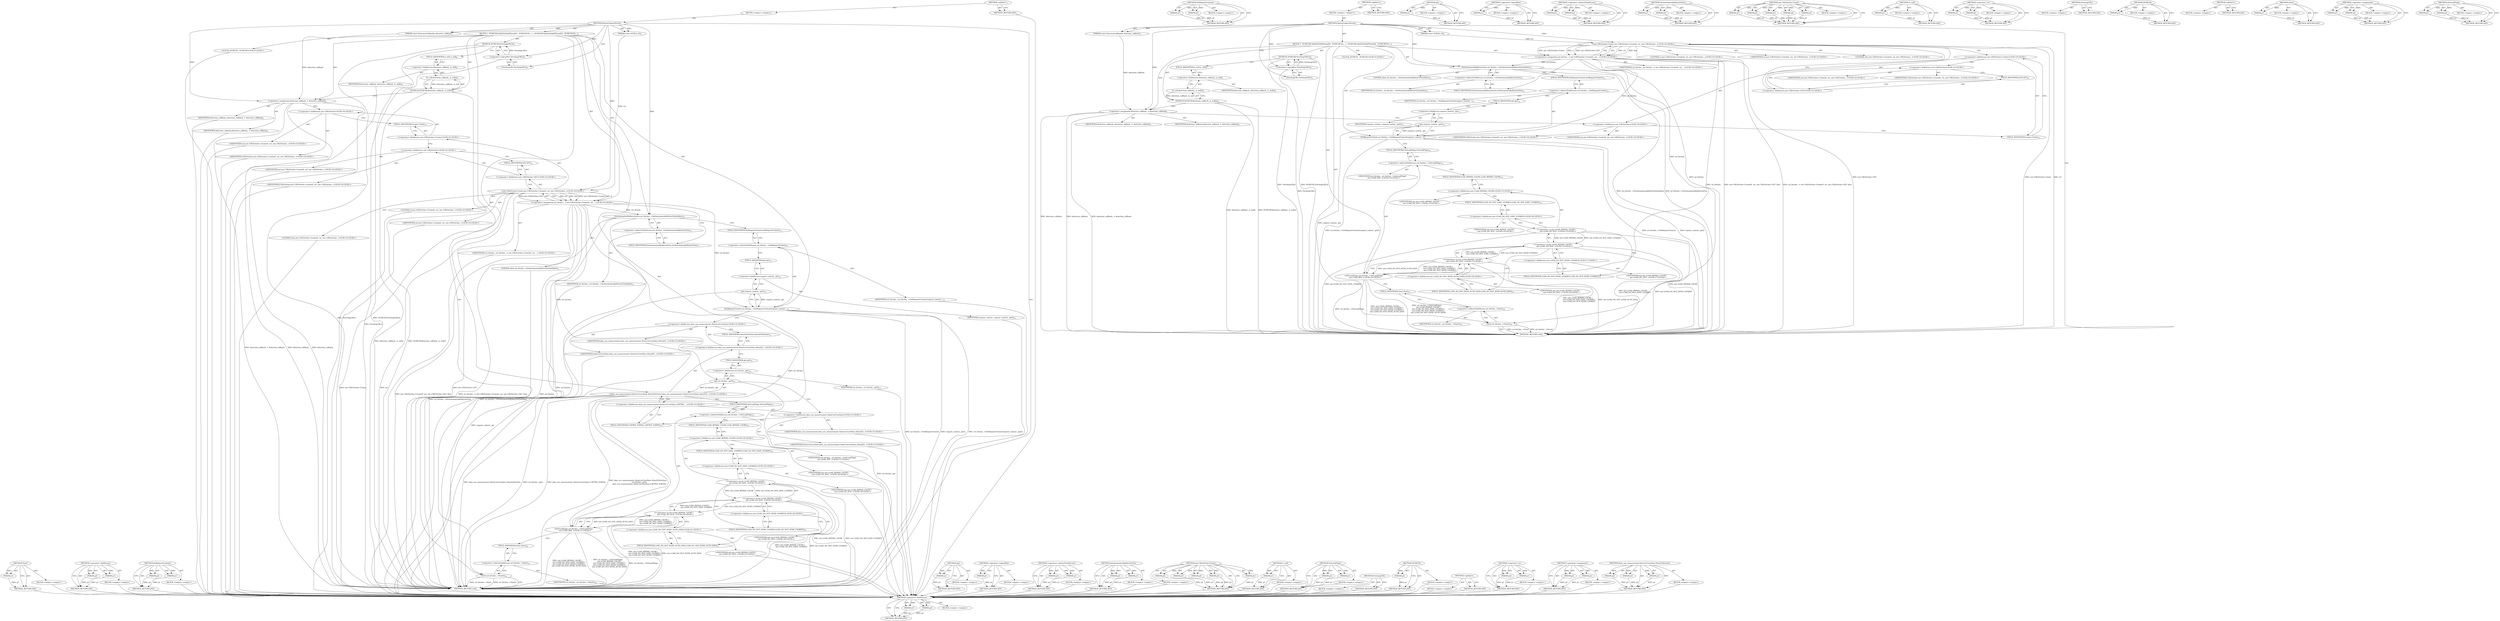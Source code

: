 digraph "data_use_measurement.DataUseUserData.AttachToFetcher" {
vulnerable_120 [label=<(METHOD,&lt;operator&gt;.fieldAccess)>];
vulnerable_121 [label=<(PARAM,p1)>];
vulnerable_122 [label=<(PARAM,p2)>];
vulnerable_123 [label=<(BLOCK,&lt;empty&gt;,&lt;empty&gt;)>];
vulnerable_124 [label=<(METHOD_RETURN,ANY)>];
vulnerable_148 [label=<(METHOD,SetRequestContext)>];
vulnerable_149 [label=<(PARAM,p1)>];
vulnerable_150 [label=<(PARAM,p2)>];
vulnerable_151 [label=<(BLOCK,&lt;empty&gt;,&lt;empty&gt;)>];
vulnerable_152 [label=<(METHOD_RETURN,ANY)>];
vulnerable_6 [label=<(METHOD,&lt;global&gt;)<SUB>1</SUB>>];
vulnerable_7 [label=<(BLOCK,&lt;empty&gt;,&lt;empty&gt;)<SUB>1</SUB>>];
vulnerable_8 [label=<(METHOD,DetectCaptivePortal)<SUB>1</SUB>>];
vulnerable_9 [label=<(PARAM,const GURL&amp; url)<SUB>2</SUB>>];
vulnerable_10 [label=<(PARAM,const DetectionCallback&amp; detection_callback)<SUB>3</SUB>>];
vulnerable_11 [label=<(BLOCK,{
  DCHECK(CalledOnValidThread());
  DCHECK(!Fe...,{
  DCHECK(CalledOnValidThread());
  DCHECK(!Fe...)<SUB>3</SUB>>];
vulnerable_12 [label="<(LOCAL,DCHECK : DCHECK)<SUB>4</SUB>>"];
vulnerable_13 [label=<(DCHECK,DCHECK(!FetchingURL()))<SUB>5</SUB>>];
vulnerable_14 [label=<(&lt;operator&gt;.logicalNot,!FetchingURL())<SUB>5</SUB>>];
vulnerable_15 [label=<(FetchingURL,FetchingURL())<SUB>5</SUB>>];
vulnerable_16 [label=<(DCHECK,DCHECK(detection_callback_.is_null()))<SUB>6</SUB>>];
vulnerable_17 [label=<(is_null,detection_callback_.is_null())<SUB>6</SUB>>];
vulnerable_18 [label=<(&lt;operator&gt;.fieldAccess,detection_callback_.is_null)<SUB>6</SUB>>];
vulnerable_19 [label=<(IDENTIFIER,detection_callback_,detection_callback_.is_null())<SUB>6</SUB>>];
vulnerable_20 [label=<(FIELD_IDENTIFIER,is_null,is_null)<SUB>6</SUB>>];
vulnerable_21 [label=<(&lt;operator&gt;.assignment,detection_callback_ = detection_callback)<SUB>8</SUB>>];
vulnerable_22 [label=<(IDENTIFIER,detection_callback_,detection_callback_ = detection_callback)<SUB>8</SUB>>];
vulnerable_23 [label=<(IDENTIFIER,detection_callback,detection_callback_ = detection_callback)<SUB>8</SUB>>];
vulnerable_24 [label="<(&lt;operator&gt;.assignment,url_fetcher_ = net::URLFetcher::Create(0, url, ...)<SUB>10</SUB>>"];
vulnerable_25 [label="<(IDENTIFIER,url_fetcher_,url_fetcher_ = net::URLFetcher::Create(0, url, ...)<SUB>10</SUB>>"];
vulnerable_26 [label="<(net.URLFetcher.Create,net::URLFetcher::Create(0, url, net::URLFetcher...)<SUB>10</SUB>>"];
vulnerable_27 [label="<(&lt;operator&gt;.fieldAccess,net::URLFetcher::Create)<SUB>10</SUB>>"];
vulnerable_28 [label="<(&lt;operator&gt;.fieldAccess,net::URLFetcher)<SUB>10</SUB>>"];
vulnerable_29 [label="<(IDENTIFIER,net,net::URLFetcher::Create(0, url, net::URLFetcher...)<SUB>10</SUB>>"];
vulnerable_30 [label="<(IDENTIFIER,URLFetcher,net::URLFetcher::Create(0, url, net::URLFetcher...)<SUB>10</SUB>>"];
vulnerable_31 [label=<(FIELD_IDENTIFIER,Create,Create)<SUB>10</SUB>>];
vulnerable_32 [label="<(LITERAL,0,net::URLFetcher::Create(0, url, net::URLFetcher...)<SUB>10</SUB>>"];
vulnerable_33 [label="<(IDENTIFIER,url,net::URLFetcher::Create(0, url, net::URLFetcher...)<SUB>10</SUB>>"];
vulnerable_34 [label="<(&lt;operator&gt;.fieldAccess,net::URLFetcher::GET)<SUB>10</SUB>>"];
vulnerable_35 [label="<(&lt;operator&gt;.fieldAccess,net::URLFetcher)<SUB>10</SUB>>"];
vulnerable_36 [label="<(IDENTIFIER,net,net::URLFetcher::Create(0, url, net::URLFetcher...)<SUB>10</SUB>>"];
vulnerable_37 [label="<(IDENTIFIER,URLFetcher,net::URLFetcher::Create(0, url, net::URLFetcher...)<SUB>10</SUB>>"];
vulnerable_38 [label=<(FIELD_IDENTIFIER,GET,GET)<SUB>10</SUB>>];
vulnerable_39 [label="<(LITERAL,this,net::URLFetcher::Create(0, url, net::URLFetcher...)<SUB>10</SUB>>"];
vulnerable_40 [label=<(SetAutomaticallyRetryOn5xx,url_fetcher_-&gt;SetAutomaticallyRetryOn5xx(false))<SUB>11</SUB>>];
vulnerable_41 [label=<(&lt;operator&gt;.indirectFieldAccess,url_fetcher_-&gt;SetAutomaticallyRetryOn5xx)<SUB>11</SUB>>];
vulnerable_42 [label=<(IDENTIFIER,url_fetcher_,url_fetcher_-&gt;SetAutomaticallyRetryOn5xx(false))<SUB>11</SUB>>];
vulnerable_43 [label=<(FIELD_IDENTIFIER,SetAutomaticallyRetryOn5xx,SetAutomaticallyRetryOn5xx)<SUB>11</SUB>>];
vulnerable_44 [label=<(LITERAL,false,url_fetcher_-&gt;SetAutomaticallyRetryOn5xx(false))<SUB>11</SUB>>];
vulnerable_45 [label=<(SetRequestContext,url_fetcher_-&gt;SetRequestContext(request_context...)<SUB>12</SUB>>];
vulnerable_46 [label=<(&lt;operator&gt;.indirectFieldAccess,url_fetcher_-&gt;SetRequestContext)<SUB>12</SUB>>];
vulnerable_47 [label=<(IDENTIFIER,url_fetcher_,url_fetcher_-&gt;SetRequestContext(request_context...)<SUB>12</SUB>>];
vulnerable_48 [label=<(FIELD_IDENTIFIER,SetRequestContext,SetRequestContext)<SUB>12</SUB>>];
vulnerable_49 [label=<(get,request_context_.get())<SUB>12</SUB>>];
vulnerable_50 [label=<(&lt;operator&gt;.fieldAccess,request_context_.get)<SUB>12</SUB>>];
vulnerable_51 [label=<(IDENTIFIER,request_context_,request_context_.get())<SUB>12</SUB>>];
vulnerable_52 [label=<(FIELD_IDENTIFIER,get,get)<SUB>12</SUB>>];
vulnerable_53 [label="<(SetLoadFlags,url_fetcher_-&gt;SetLoadFlags(
      net::LOAD_BYP...)<SUB>14</SUB>>"];
vulnerable_54 [label=<(&lt;operator&gt;.indirectFieldAccess,url_fetcher_-&gt;SetLoadFlags)<SUB>14</SUB>>];
vulnerable_55 [label="<(IDENTIFIER,url_fetcher_,url_fetcher_-&gt;SetLoadFlags(
      net::LOAD_BYP...)<SUB>14</SUB>>"];
vulnerable_56 [label=<(FIELD_IDENTIFIER,SetLoadFlags,SetLoadFlags)<SUB>14</SUB>>];
vulnerable_57 [label="<(&lt;operator&gt;.or,net::LOAD_BYPASS_CACHE |
      net::LOAD_DO_NOT...)<SUB>15</SUB>>"];
vulnerable_58 [label="<(&lt;operator&gt;.or,net::LOAD_BYPASS_CACHE |
      net::LOAD_DO_NOT...)<SUB>15</SUB>>"];
vulnerable_59 [label="<(&lt;operator&gt;.or,net::LOAD_BYPASS_CACHE |
      net::LOAD_DO_NOT...)<SUB>15</SUB>>"];
vulnerable_60 [label="<(&lt;operator&gt;.fieldAccess,net::LOAD_BYPASS_CACHE)<SUB>15</SUB>>"];
vulnerable_61 [label="<(IDENTIFIER,net,net::LOAD_BYPASS_CACHE |
      net::LOAD_DO_NOT...)<SUB>15</SUB>>"];
vulnerable_62 [label=<(FIELD_IDENTIFIER,LOAD_BYPASS_CACHE,LOAD_BYPASS_CACHE)<SUB>15</SUB>>];
vulnerable_63 [label="<(&lt;operator&gt;.fieldAccess,net::LOAD_DO_NOT_SAVE_COOKIES)<SUB>16</SUB>>"];
vulnerable_64 [label="<(IDENTIFIER,net,net::LOAD_BYPASS_CACHE |
      net::LOAD_DO_NOT...)<SUB>16</SUB>>"];
vulnerable_65 [label=<(FIELD_IDENTIFIER,LOAD_DO_NOT_SAVE_COOKIES,LOAD_DO_NOT_SAVE_COOKIES)<SUB>16</SUB>>];
vulnerable_66 [label="<(&lt;operator&gt;.fieldAccess,net::LOAD_DO_NOT_SEND_COOKIES)<SUB>17</SUB>>"];
vulnerable_67 [label="<(IDENTIFIER,net,net::LOAD_BYPASS_CACHE |
      net::LOAD_DO_NOT...)<SUB>17</SUB>>"];
vulnerable_68 [label=<(FIELD_IDENTIFIER,LOAD_DO_NOT_SEND_COOKIES,LOAD_DO_NOT_SEND_COOKIES)<SUB>17</SUB>>];
vulnerable_69 [label="<(&lt;operator&gt;.fieldAccess,net::LOAD_DO_NOT_SEND_AUTH_DATA)<SUB>18</SUB>>"];
vulnerable_70 [label="<(IDENTIFIER,net,net::LOAD_BYPASS_CACHE |
      net::LOAD_DO_NOT...)<SUB>18</SUB>>"];
vulnerable_71 [label=<(FIELD_IDENTIFIER,LOAD_DO_NOT_SEND_AUTH_DATA,LOAD_DO_NOT_SEND_AUTH_DATA)<SUB>18</SUB>>];
vulnerable_72 [label=<(Start,url_fetcher_-&gt;Start())<SUB>19</SUB>>];
vulnerable_73 [label=<(&lt;operator&gt;.indirectFieldAccess,url_fetcher_-&gt;Start)<SUB>19</SUB>>];
vulnerable_74 [label=<(IDENTIFIER,url_fetcher_,url_fetcher_-&gt;Start())<SUB>19</SUB>>];
vulnerable_75 [label=<(FIELD_IDENTIFIER,Start,Start)<SUB>19</SUB>>];
vulnerable_76 [label=<(METHOD_RETURN,void)<SUB>1</SUB>>];
vulnerable_78 [label=<(METHOD_RETURN,ANY)<SUB>1</SUB>>];
vulnerable_153 [label=<(METHOD,get)>];
vulnerable_154 [label=<(PARAM,p1)>];
vulnerable_155 [label=<(BLOCK,&lt;empty&gt;,&lt;empty&gt;)>];
vulnerable_156 [label=<(METHOD_RETURN,ANY)>];
vulnerable_109 [label=<(METHOD,&lt;operator&gt;.logicalNot)>];
vulnerable_110 [label=<(PARAM,p1)>];
vulnerable_111 [label=<(BLOCK,&lt;empty&gt;,&lt;empty&gt;)>];
vulnerable_112 [label=<(METHOD_RETURN,ANY)>];
vulnerable_143 [label=<(METHOD,&lt;operator&gt;.indirectFieldAccess)>];
vulnerable_144 [label=<(PARAM,p1)>];
vulnerable_145 [label=<(PARAM,p2)>];
vulnerable_146 [label=<(BLOCK,&lt;empty&gt;,&lt;empty&gt;)>];
vulnerable_147 [label=<(METHOD_RETURN,ANY)>];
vulnerable_138 [label=<(METHOD,SetAutomaticallyRetryOn5xx)>];
vulnerable_139 [label=<(PARAM,p1)>];
vulnerable_140 [label=<(PARAM,p2)>];
vulnerable_141 [label=<(BLOCK,&lt;empty&gt;,&lt;empty&gt;)>];
vulnerable_142 [label=<(METHOD_RETURN,ANY)>];
vulnerable_130 [label=<(METHOD,net.URLFetcher.Create)>];
vulnerable_131 [label=<(PARAM,p1)>];
vulnerable_132 [label=<(PARAM,p2)>];
vulnerable_133 [label=<(PARAM,p3)>];
vulnerable_134 [label=<(PARAM,p4)>];
vulnerable_135 [label=<(PARAM,p5)>];
vulnerable_136 [label=<(BLOCK,&lt;empty&gt;,&lt;empty&gt;)>];
vulnerable_137 [label=<(METHOD_RETURN,ANY)>];
vulnerable_116 [label=<(METHOD,is_null)>];
vulnerable_117 [label=<(PARAM,p1)>];
vulnerable_118 [label=<(BLOCK,&lt;empty&gt;,&lt;empty&gt;)>];
vulnerable_119 [label=<(METHOD_RETURN,ANY)>];
vulnerable_162 [label=<(METHOD,&lt;operator&gt;.or)>];
vulnerable_163 [label=<(PARAM,p1)>];
vulnerable_164 [label=<(PARAM,p2)>];
vulnerable_165 [label=<(BLOCK,&lt;empty&gt;,&lt;empty&gt;)>];
vulnerable_166 [label=<(METHOD_RETURN,ANY)>];
vulnerable_113 [label=<(METHOD,FetchingURL)>];
vulnerable_114 [label=<(BLOCK,&lt;empty&gt;,&lt;empty&gt;)>];
vulnerable_115 [label=<(METHOD_RETURN,ANY)>];
vulnerable_105 [label=<(METHOD,DCHECK)>];
vulnerable_106 [label=<(PARAM,p1)>];
vulnerable_107 [label=<(BLOCK,&lt;empty&gt;,&lt;empty&gt;)>];
vulnerable_108 [label=<(METHOD_RETURN,ANY)>];
vulnerable_99 [label=<(METHOD,&lt;global&gt;)<SUB>1</SUB>>];
vulnerable_100 [label=<(BLOCK,&lt;empty&gt;,&lt;empty&gt;)>];
vulnerable_101 [label=<(METHOD_RETURN,ANY)>];
vulnerable_167 [label=<(METHOD,Start)>];
vulnerable_168 [label=<(PARAM,p1)>];
vulnerable_169 [label=<(BLOCK,&lt;empty&gt;,&lt;empty&gt;)>];
vulnerable_170 [label=<(METHOD_RETURN,ANY)>];
vulnerable_125 [label=<(METHOD,&lt;operator&gt;.assignment)>];
vulnerable_126 [label=<(PARAM,p1)>];
vulnerable_127 [label=<(PARAM,p2)>];
vulnerable_128 [label=<(BLOCK,&lt;empty&gt;,&lt;empty&gt;)>];
vulnerable_129 [label=<(METHOD_RETURN,ANY)>];
vulnerable_157 [label=<(METHOD,SetLoadFlags)>];
vulnerable_158 [label=<(PARAM,p1)>];
vulnerable_159 [label=<(PARAM,p2)>];
vulnerable_160 [label=<(BLOCK,&lt;empty&gt;,&lt;empty&gt;)>];
vulnerable_161 [label=<(METHOD_RETURN,ANY)>];
fixed_190 [label=<(METHOD,Start)>];
fixed_191 [label=<(PARAM,p1)>];
fixed_192 [label=<(BLOCK,&lt;empty&gt;,&lt;empty&gt;)>];
fixed_193 [label=<(METHOD_RETURN,ANY)>];
fixed_137 [label=<(METHOD,&lt;operator&gt;.fieldAccess)>];
fixed_138 [label=<(PARAM,p1)>];
fixed_139 [label=<(PARAM,p2)>];
fixed_140 [label=<(BLOCK,&lt;empty&gt;,&lt;empty&gt;)>];
fixed_141 [label=<(METHOD_RETURN,ANY)>];
fixed_165 [label=<(METHOD,SetRequestContext)>];
fixed_166 [label=<(PARAM,p1)>];
fixed_167 [label=<(PARAM,p2)>];
fixed_168 [label=<(BLOCK,&lt;empty&gt;,&lt;empty&gt;)>];
fixed_169 [label=<(METHOD_RETURN,ANY)>];
fixed_6 [label=<(METHOD,&lt;global&gt;)<SUB>1</SUB>>];
fixed_7 [label=<(BLOCK,&lt;empty&gt;,&lt;empty&gt;)<SUB>1</SUB>>];
fixed_8 [label=<(METHOD,DetectCaptivePortal)<SUB>1</SUB>>];
fixed_9 [label=<(PARAM,const GURL&amp; url)<SUB>2</SUB>>];
fixed_10 [label=<(PARAM,const DetectionCallback&amp; detection_callback)<SUB>3</SUB>>];
fixed_11 [label=<(BLOCK,{
  DCHECK(CalledOnValidThread());
  DCHECK(!Fe...,{
  DCHECK(CalledOnValidThread());
  DCHECK(!Fe...)<SUB>3</SUB>>];
fixed_12 [label="<(LOCAL,DCHECK : DCHECK)<SUB>4</SUB>>"];
fixed_13 [label=<(DCHECK,DCHECK(!FetchingURL()))<SUB>5</SUB>>];
fixed_14 [label=<(&lt;operator&gt;.logicalNot,!FetchingURL())<SUB>5</SUB>>];
fixed_15 [label=<(FetchingURL,FetchingURL())<SUB>5</SUB>>];
fixed_16 [label=<(DCHECK,DCHECK(detection_callback_.is_null()))<SUB>6</SUB>>];
fixed_17 [label=<(is_null,detection_callback_.is_null())<SUB>6</SUB>>];
fixed_18 [label=<(&lt;operator&gt;.fieldAccess,detection_callback_.is_null)<SUB>6</SUB>>];
fixed_19 [label=<(IDENTIFIER,detection_callback_,detection_callback_.is_null())<SUB>6</SUB>>];
fixed_20 [label=<(FIELD_IDENTIFIER,is_null,is_null)<SUB>6</SUB>>];
fixed_21 [label=<(&lt;operator&gt;.assignment,detection_callback_ = detection_callback)<SUB>8</SUB>>];
fixed_22 [label=<(IDENTIFIER,detection_callback_,detection_callback_ = detection_callback)<SUB>8</SUB>>];
fixed_23 [label=<(IDENTIFIER,detection_callback,detection_callback_ = detection_callback)<SUB>8</SUB>>];
fixed_24 [label="<(&lt;operator&gt;.assignment,url_fetcher_ = net::URLFetcher::Create(0, url, ...)<SUB>10</SUB>>"];
fixed_25 [label="<(IDENTIFIER,url_fetcher_,url_fetcher_ = net::URLFetcher::Create(0, url, ...)<SUB>10</SUB>>"];
fixed_26 [label="<(net.URLFetcher.Create,net::URLFetcher::Create(0, url, net::URLFetcher...)<SUB>10</SUB>>"];
fixed_27 [label="<(&lt;operator&gt;.fieldAccess,net::URLFetcher::Create)<SUB>10</SUB>>"];
fixed_28 [label="<(&lt;operator&gt;.fieldAccess,net::URLFetcher)<SUB>10</SUB>>"];
fixed_29 [label="<(IDENTIFIER,net,net::URLFetcher::Create(0, url, net::URLFetcher...)<SUB>10</SUB>>"];
fixed_30 [label="<(IDENTIFIER,URLFetcher,net::URLFetcher::Create(0, url, net::URLFetcher...)<SUB>10</SUB>>"];
fixed_31 [label=<(FIELD_IDENTIFIER,Create,Create)<SUB>10</SUB>>];
fixed_32 [label="<(LITERAL,0,net::URLFetcher::Create(0, url, net::URLFetcher...)<SUB>10</SUB>>"];
fixed_33 [label="<(IDENTIFIER,url,net::URLFetcher::Create(0, url, net::URLFetcher...)<SUB>10</SUB>>"];
fixed_34 [label="<(&lt;operator&gt;.fieldAccess,net::URLFetcher::GET)<SUB>10</SUB>>"];
fixed_35 [label="<(&lt;operator&gt;.fieldAccess,net::URLFetcher)<SUB>10</SUB>>"];
fixed_36 [label="<(IDENTIFIER,net,net::URLFetcher::Create(0, url, net::URLFetcher...)<SUB>10</SUB>>"];
fixed_37 [label="<(IDENTIFIER,URLFetcher,net::URLFetcher::Create(0, url, net::URLFetcher...)<SUB>10</SUB>>"];
fixed_38 [label=<(FIELD_IDENTIFIER,GET,GET)<SUB>10</SUB>>];
fixed_39 [label="<(LITERAL,this,net::URLFetcher::Create(0, url, net::URLFetcher...)<SUB>10</SUB>>"];
fixed_40 [label=<(SetAutomaticallyRetryOn5xx,url_fetcher_-&gt;SetAutomaticallyRetryOn5xx(false))<SUB>11</SUB>>];
fixed_41 [label=<(&lt;operator&gt;.indirectFieldAccess,url_fetcher_-&gt;SetAutomaticallyRetryOn5xx)<SUB>11</SUB>>];
fixed_42 [label=<(IDENTIFIER,url_fetcher_,url_fetcher_-&gt;SetAutomaticallyRetryOn5xx(false))<SUB>11</SUB>>];
fixed_43 [label=<(FIELD_IDENTIFIER,SetAutomaticallyRetryOn5xx,SetAutomaticallyRetryOn5xx)<SUB>11</SUB>>];
fixed_44 [label=<(LITERAL,false,url_fetcher_-&gt;SetAutomaticallyRetryOn5xx(false))<SUB>11</SUB>>];
fixed_45 [label=<(SetRequestContext,url_fetcher_-&gt;SetRequestContext(request_context...)<SUB>12</SUB>>];
fixed_46 [label=<(&lt;operator&gt;.indirectFieldAccess,url_fetcher_-&gt;SetRequestContext)<SUB>12</SUB>>];
fixed_47 [label=<(IDENTIFIER,url_fetcher_,url_fetcher_-&gt;SetRequestContext(request_context...)<SUB>12</SUB>>];
fixed_48 [label=<(FIELD_IDENTIFIER,SetRequestContext,SetRequestContext)<SUB>12</SUB>>];
fixed_49 [label=<(get,request_context_.get())<SUB>12</SUB>>];
fixed_50 [label=<(&lt;operator&gt;.fieldAccess,request_context_.get)<SUB>12</SUB>>];
fixed_51 [label=<(IDENTIFIER,request_context_,request_context_.get())<SUB>12</SUB>>];
fixed_52 [label=<(FIELD_IDENTIFIER,get,get)<SUB>12</SUB>>];
fixed_53 [label="<(data_use_measurement.DataUseUserData.AttachToFetcher,data_use_measurement::DataUseUserData::AttachTo...)<SUB>13</SUB>>"];
fixed_54 [label="<(&lt;operator&gt;.fieldAccess,data_use_measurement::DataUseUserData::AttachTo...)<SUB>13</SUB>>"];
fixed_55 [label="<(&lt;operator&gt;.fieldAccess,data_use_measurement::DataUseUserData)<SUB>13</SUB>>"];
fixed_56 [label="<(IDENTIFIER,data_use_measurement,data_use_measurement::DataUseUserData::AttachTo...)<SUB>13</SUB>>"];
fixed_57 [label="<(IDENTIFIER,DataUseUserData,data_use_measurement::DataUseUserData::AttachTo...)<SUB>13</SUB>>"];
fixed_58 [label=<(FIELD_IDENTIFIER,AttachToFetcher,AttachToFetcher)<SUB>13</SUB>>];
fixed_59 [label=<(get,url_fetcher_.get())<SUB>14</SUB>>];
fixed_60 [label=<(&lt;operator&gt;.fieldAccess,url_fetcher_.get)<SUB>14</SUB>>];
fixed_61 [label=<(IDENTIFIER,url_fetcher_,url_fetcher_.get())<SUB>14</SUB>>];
fixed_62 [label=<(FIELD_IDENTIFIER,get,get)<SUB>14</SUB>>];
fixed_63 [label="<(&lt;operator&gt;.fieldAccess,data_use_measurement::DataUseUserData::CAPTIVE_...)<SUB>15</SUB>>"];
fixed_64 [label="<(&lt;operator&gt;.fieldAccess,data_use_measurement::DataUseUserData)<SUB>15</SUB>>"];
fixed_65 [label="<(IDENTIFIER,data_use_measurement,data_use_measurement::DataUseUserData::AttachTo...)<SUB>15</SUB>>"];
fixed_66 [label="<(IDENTIFIER,DataUseUserData,data_use_measurement::DataUseUserData::AttachTo...)<SUB>15</SUB>>"];
fixed_67 [label=<(FIELD_IDENTIFIER,CAPTIVE_PORTAL,CAPTIVE_PORTAL)<SUB>15</SUB>>];
fixed_68 [label="<(SetLoadFlags,url_fetcher_-&gt;SetLoadFlags(
      net::LOAD_BYP...)<SUB>17</SUB>>"];
fixed_69 [label=<(&lt;operator&gt;.indirectFieldAccess,url_fetcher_-&gt;SetLoadFlags)<SUB>17</SUB>>];
fixed_70 [label="<(IDENTIFIER,url_fetcher_,url_fetcher_-&gt;SetLoadFlags(
      net::LOAD_BYP...)<SUB>17</SUB>>"];
fixed_71 [label=<(FIELD_IDENTIFIER,SetLoadFlags,SetLoadFlags)<SUB>17</SUB>>];
fixed_72 [label="<(&lt;operator&gt;.or,net::LOAD_BYPASS_CACHE |
      net::LOAD_DO_NOT...)<SUB>18</SUB>>"];
fixed_73 [label="<(&lt;operator&gt;.or,net::LOAD_BYPASS_CACHE |
      net::LOAD_DO_NOT...)<SUB>18</SUB>>"];
fixed_74 [label="<(&lt;operator&gt;.or,net::LOAD_BYPASS_CACHE |
      net::LOAD_DO_NOT...)<SUB>18</SUB>>"];
fixed_75 [label="<(&lt;operator&gt;.fieldAccess,net::LOAD_BYPASS_CACHE)<SUB>18</SUB>>"];
fixed_76 [label="<(IDENTIFIER,net,net::LOAD_BYPASS_CACHE |
      net::LOAD_DO_NOT...)<SUB>18</SUB>>"];
fixed_77 [label=<(FIELD_IDENTIFIER,LOAD_BYPASS_CACHE,LOAD_BYPASS_CACHE)<SUB>18</SUB>>];
fixed_78 [label="<(&lt;operator&gt;.fieldAccess,net::LOAD_DO_NOT_SAVE_COOKIES)<SUB>19</SUB>>"];
fixed_79 [label="<(IDENTIFIER,net,net::LOAD_BYPASS_CACHE |
      net::LOAD_DO_NOT...)<SUB>19</SUB>>"];
fixed_80 [label=<(FIELD_IDENTIFIER,LOAD_DO_NOT_SAVE_COOKIES,LOAD_DO_NOT_SAVE_COOKIES)<SUB>19</SUB>>];
fixed_81 [label="<(&lt;operator&gt;.fieldAccess,net::LOAD_DO_NOT_SEND_COOKIES)<SUB>20</SUB>>"];
fixed_82 [label="<(IDENTIFIER,net,net::LOAD_BYPASS_CACHE |
      net::LOAD_DO_NOT...)<SUB>20</SUB>>"];
fixed_83 [label=<(FIELD_IDENTIFIER,LOAD_DO_NOT_SEND_COOKIES,LOAD_DO_NOT_SEND_COOKIES)<SUB>20</SUB>>];
fixed_84 [label="<(&lt;operator&gt;.fieldAccess,net::LOAD_DO_NOT_SEND_AUTH_DATA)<SUB>21</SUB>>"];
fixed_85 [label="<(IDENTIFIER,net,net::LOAD_BYPASS_CACHE |
      net::LOAD_DO_NOT...)<SUB>21</SUB>>"];
fixed_86 [label=<(FIELD_IDENTIFIER,LOAD_DO_NOT_SEND_AUTH_DATA,LOAD_DO_NOT_SEND_AUTH_DATA)<SUB>21</SUB>>];
fixed_87 [label=<(Start,url_fetcher_-&gt;Start())<SUB>22</SUB>>];
fixed_88 [label=<(&lt;operator&gt;.indirectFieldAccess,url_fetcher_-&gt;Start)<SUB>22</SUB>>];
fixed_89 [label=<(IDENTIFIER,url_fetcher_,url_fetcher_-&gt;Start())<SUB>22</SUB>>];
fixed_90 [label=<(FIELD_IDENTIFIER,Start,Start)<SUB>22</SUB>>];
fixed_91 [label=<(METHOD_RETURN,void)<SUB>1</SUB>>];
fixed_93 [label=<(METHOD_RETURN,ANY)<SUB>1</SUB>>];
fixed_170 [label=<(METHOD,get)>];
fixed_171 [label=<(PARAM,p1)>];
fixed_172 [label=<(BLOCK,&lt;empty&gt;,&lt;empty&gt;)>];
fixed_173 [label=<(METHOD_RETURN,ANY)>];
fixed_126 [label=<(METHOD,&lt;operator&gt;.logicalNot)>];
fixed_127 [label=<(PARAM,p1)>];
fixed_128 [label=<(BLOCK,&lt;empty&gt;,&lt;empty&gt;)>];
fixed_129 [label=<(METHOD_RETURN,ANY)>];
fixed_160 [label=<(METHOD,&lt;operator&gt;.indirectFieldAccess)>];
fixed_161 [label=<(PARAM,p1)>];
fixed_162 [label=<(PARAM,p2)>];
fixed_163 [label=<(BLOCK,&lt;empty&gt;,&lt;empty&gt;)>];
fixed_164 [label=<(METHOD_RETURN,ANY)>];
fixed_155 [label=<(METHOD,SetAutomaticallyRetryOn5xx)>];
fixed_156 [label=<(PARAM,p1)>];
fixed_157 [label=<(PARAM,p2)>];
fixed_158 [label=<(BLOCK,&lt;empty&gt;,&lt;empty&gt;)>];
fixed_159 [label=<(METHOD_RETURN,ANY)>];
fixed_147 [label=<(METHOD,net.URLFetcher.Create)>];
fixed_148 [label=<(PARAM,p1)>];
fixed_149 [label=<(PARAM,p2)>];
fixed_150 [label=<(PARAM,p3)>];
fixed_151 [label=<(PARAM,p4)>];
fixed_152 [label=<(PARAM,p5)>];
fixed_153 [label=<(BLOCK,&lt;empty&gt;,&lt;empty&gt;)>];
fixed_154 [label=<(METHOD_RETURN,ANY)>];
fixed_133 [label=<(METHOD,is_null)>];
fixed_134 [label=<(PARAM,p1)>];
fixed_135 [label=<(BLOCK,&lt;empty&gt;,&lt;empty&gt;)>];
fixed_136 [label=<(METHOD_RETURN,ANY)>];
fixed_180 [label=<(METHOD,SetLoadFlags)>];
fixed_181 [label=<(PARAM,p1)>];
fixed_182 [label=<(PARAM,p2)>];
fixed_183 [label=<(BLOCK,&lt;empty&gt;,&lt;empty&gt;)>];
fixed_184 [label=<(METHOD_RETURN,ANY)>];
fixed_130 [label=<(METHOD,FetchingURL)>];
fixed_131 [label=<(BLOCK,&lt;empty&gt;,&lt;empty&gt;)>];
fixed_132 [label=<(METHOD_RETURN,ANY)>];
fixed_122 [label=<(METHOD,DCHECK)>];
fixed_123 [label=<(PARAM,p1)>];
fixed_124 [label=<(BLOCK,&lt;empty&gt;,&lt;empty&gt;)>];
fixed_125 [label=<(METHOD_RETURN,ANY)>];
fixed_116 [label=<(METHOD,&lt;global&gt;)<SUB>1</SUB>>];
fixed_117 [label=<(BLOCK,&lt;empty&gt;,&lt;empty&gt;)>];
fixed_118 [label=<(METHOD_RETURN,ANY)>];
fixed_185 [label=<(METHOD,&lt;operator&gt;.or)>];
fixed_186 [label=<(PARAM,p1)>];
fixed_187 [label=<(PARAM,p2)>];
fixed_188 [label=<(BLOCK,&lt;empty&gt;,&lt;empty&gt;)>];
fixed_189 [label=<(METHOD_RETURN,ANY)>];
fixed_142 [label=<(METHOD,&lt;operator&gt;.assignment)>];
fixed_143 [label=<(PARAM,p1)>];
fixed_144 [label=<(PARAM,p2)>];
fixed_145 [label=<(BLOCK,&lt;empty&gt;,&lt;empty&gt;)>];
fixed_146 [label=<(METHOD_RETURN,ANY)>];
fixed_174 [label=<(METHOD,data_use_measurement.DataUseUserData.AttachToFetcher)>];
fixed_175 [label=<(PARAM,p1)>];
fixed_176 [label=<(PARAM,p2)>];
fixed_177 [label=<(PARAM,p3)>];
fixed_178 [label=<(BLOCK,&lt;empty&gt;,&lt;empty&gt;)>];
fixed_179 [label=<(METHOD_RETURN,ANY)>];
vulnerable_120 -> vulnerable_121  [key=0, label="AST: "];
vulnerable_120 -> vulnerable_121  [key=1, label="DDG: "];
vulnerable_120 -> vulnerable_123  [key=0, label="AST: "];
vulnerable_120 -> vulnerable_122  [key=0, label="AST: "];
vulnerable_120 -> vulnerable_122  [key=1, label="DDG: "];
vulnerable_120 -> vulnerable_124  [key=0, label="AST: "];
vulnerable_120 -> vulnerable_124  [key=1, label="CFG: "];
vulnerable_121 -> vulnerable_124  [key=0, label="DDG: p1"];
vulnerable_122 -> vulnerable_124  [key=0, label="DDG: p2"];
vulnerable_148 -> vulnerable_149  [key=0, label="AST: "];
vulnerable_148 -> vulnerable_149  [key=1, label="DDG: "];
vulnerable_148 -> vulnerable_151  [key=0, label="AST: "];
vulnerable_148 -> vulnerable_150  [key=0, label="AST: "];
vulnerable_148 -> vulnerable_150  [key=1, label="DDG: "];
vulnerable_148 -> vulnerable_152  [key=0, label="AST: "];
vulnerable_148 -> vulnerable_152  [key=1, label="CFG: "];
vulnerable_149 -> vulnerable_152  [key=0, label="DDG: p1"];
vulnerable_150 -> vulnerable_152  [key=0, label="DDG: p2"];
vulnerable_6 -> vulnerable_7  [key=0, label="AST: "];
vulnerable_6 -> vulnerable_78  [key=0, label="AST: "];
vulnerable_6 -> vulnerable_78  [key=1, label="CFG: "];
vulnerable_7 -> vulnerable_8  [key=0, label="AST: "];
vulnerable_8 -> vulnerable_9  [key=0, label="AST: "];
vulnerable_8 -> vulnerable_9  [key=1, label="DDG: "];
vulnerable_8 -> vulnerable_10  [key=0, label="AST: "];
vulnerable_8 -> vulnerable_10  [key=1, label="DDG: "];
vulnerable_8 -> vulnerable_11  [key=0, label="AST: "];
vulnerable_8 -> vulnerable_76  [key=0, label="AST: "];
vulnerable_8 -> vulnerable_15  [key=0, label="CFG: "];
vulnerable_8 -> vulnerable_21  [key=0, label="DDG: "];
vulnerable_8 -> vulnerable_40  [key=0, label="DDG: "];
vulnerable_8 -> vulnerable_14  [key=0, label="DDG: "];
vulnerable_8 -> vulnerable_26  [key=0, label="DDG: "];
vulnerable_9 -> vulnerable_26  [key=0, label="DDG: url"];
vulnerable_10 -> vulnerable_21  [key=0, label="DDG: detection_callback"];
vulnerable_11 -> vulnerable_12  [key=0, label="AST: "];
vulnerable_11 -> vulnerable_13  [key=0, label="AST: "];
vulnerable_11 -> vulnerable_16  [key=0, label="AST: "];
vulnerable_11 -> vulnerable_21  [key=0, label="AST: "];
vulnerable_11 -> vulnerable_24  [key=0, label="AST: "];
vulnerable_11 -> vulnerable_40  [key=0, label="AST: "];
vulnerable_11 -> vulnerable_45  [key=0, label="AST: "];
vulnerable_11 -> vulnerable_53  [key=0, label="AST: "];
vulnerable_11 -> vulnerable_72  [key=0, label="AST: "];
vulnerable_13 -> vulnerable_14  [key=0, label="AST: "];
vulnerable_13 -> vulnerable_20  [key=0, label="CFG: "];
vulnerable_13 -> vulnerable_76  [key=0, label="DDG: !FetchingURL()"];
vulnerable_13 -> vulnerable_76  [key=1, label="DDG: DCHECK(!FetchingURL())"];
vulnerable_14 -> vulnerable_15  [key=0, label="AST: "];
vulnerable_14 -> vulnerable_13  [key=0, label="CFG: "];
vulnerable_14 -> vulnerable_13  [key=1, label="DDG: FetchingURL()"];
vulnerable_14 -> vulnerable_76  [key=0, label="DDG: FetchingURL()"];
vulnerable_15 -> vulnerable_14  [key=0, label="CFG: "];
vulnerable_16 -> vulnerable_17  [key=0, label="AST: "];
vulnerable_16 -> vulnerable_21  [key=0, label="CFG: "];
vulnerable_16 -> vulnerable_76  [key=0, label="DDG: detection_callback_.is_null()"];
vulnerable_16 -> vulnerable_76  [key=1, label="DDG: DCHECK(detection_callback_.is_null())"];
vulnerable_17 -> vulnerable_18  [key=0, label="AST: "];
vulnerable_17 -> vulnerable_16  [key=0, label="CFG: "];
vulnerable_17 -> vulnerable_16  [key=1, label="DDG: detection_callback_.is_null"];
vulnerable_18 -> vulnerable_19  [key=0, label="AST: "];
vulnerable_18 -> vulnerable_20  [key=0, label="AST: "];
vulnerable_18 -> vulnerable_17  [key=0, label="CFG: "];
vulnerable_20 -> vulnerable_18  [key=0, label="CFG: "];
vulnerable_21 -> vulnerable_22  [key=0, label="AST: "];
vulnerable_21 -> vulnerable_23  [key=0, label="AST: "];
vulnerable_21 -> vulnerable_28  [key=0, label="CFG: "];
vulnerable_21 -> vulnerable_76  [key=0, label="DDG: detection_callback_"];
vulnerable_21 -> vulnerable_76  [key=1, label="DDG: detection_callback"];
vulnerable_21 -> vulnerable_76  [key=2, label="DDG: detection_callback_ = detection_callback"];
vulnerable_24 -> vulnerable_25  [key=0, label="AST: "];
vulnerable_24 -> vulnerable_26  [key=0, label="AST: "];
vulnerable_24 -> vulnerable_43  [key=0, label="CFG: "];
vulnerable_24 -> vulnerable_76  [key=0, label="DDG: url_fetcher_"];
vulnerable_24 -> vulnerable_76  [key=1, label="DDG: net::URLFetcher::Create(0, url, net::URLFetcher::GET, this)"];
vulnerable_24 -> vulnerable_76  [key=2, label="DDG: url_fetcher_ = net::URLFetcher::Create(0, url, net::URLFetcher::GET, this)"];
vulnerable_24 -> vulnerable_40  [key=0, label="DDG: url_fetcher_"];
vulnerable_24 -> vulnerable_45  [key=0, label="DDG: url_fetcher_"];
vulnerable_24 -> vulnerable_53  [key=0, label="DDG: url_fetcher_"];
vulnerable_24 -> vulnerable_72  [key=0, label="DDG: url_fetcher_"];
vulnerable_26 -> vulnerable_27  [key=0, label="AST: "];
vulnerable_26 -> vulnerable_32  [key=0, label="AST: "];
vulnerable_26 -> vulnerable_33  [key=0, label="AST: "];
vulnerable_26 -> vulnerable_34  [key=0, label="AST: "];
vulnerable_26 -> vulnerable_39  [key=0, label="AST: "];
vulnerable_26 -> vulnerable_24  [key=0, label="CFG: "];
vulnerable_26 -> vulnerable_24  [key=1, label="DDG: url"];
vulnerable_26 -> vulnerable_24  [key=2, label="DDG: this"];
vulnerable_26 -> vulnerable_24  [key=3, label="DDG: net::URLFetcher::Create"];
vulnerable_26 -> vulnerable_24  [key=4, label="DDG: 0"];
vulnerable_26 -> vulnerable_24  [key=5, label="DDG: net::URLFetcher::GET"];
vulnerable_26 -> vulnerable_76  [key=0, label="DDG: net::URLFetcher::Create"];
vulnerable_26 -> vulnerable_76  [key=1, label="DDG: url"];
vulnerable_26 -> vulnerable_76  [key=2, label="DDG: net::URLFetcher::GET"];
vulnerable_27 -> vulnerable_28  [key=0, label="AST: "];
vulnerable_27 -> vulnerable_31  [key=0, label="AST: "];
vulnerable_27 -> vulnerable_35  [key=0, label="CFG: "];
vulnerable_28 -> vulnerable_29  [key=0, label="AST: "];
vulnerable_28 -> vulnerable_30  [key=0, label="AST: "];
vulnerable_28 -> vulnerable_31  [key=0, label="CFG: "];
vulnerable_31 -> vulnerable_27  [key=0, label="CFG: "];
vulnerable_34 -> vulnerable_35  [key=0, label="AST: "];
vulnerable_34 -> vulnerable_38  [key=0, label="AST: "];
vulnerable_34 -> vulnerable_26  [key=0, label="CFG: "];
vulnerable_35 -> vulnerable_36  [key=0, label="AST: "];
vulnerable_35 -> vulnerable_37  [key=0, label="AST: "];
vulnerable_35 -> vulnerable_38  [key=0, label="CFG: "];
vulnerable_38 -> vulnerable_34  [key=0, label="CFG: "];
vulnerable_40 -> vulnerable_41  [key=0, label="AST: "];
vulnerable_40 -> vulnerable_44  [key=0, label="AST: "];
vulnerable_40 -> vulnerable_48  [key=0, label="CFG: "];
vulnerable_40 -> vulnerable_76  [key=0, label="DDG: url_fetcher_-&gt;SetAutomaticallyRetryOn5xx"];
vulnerable_40 -> vulnerable_76  [key=1, label="DDG: url_fetcher_-&gt;SetAutomaticallyRetryOn5xx(false)"];
vulnerable_41 -> vulnerable_42  [key=0, label="AST: "];
vulnerable_41 -> vulnerable_43  [key=0, label="AST: "];
vulnerable_41 -> vulnerable_40  [key=0, label="CFG: "];
vulnerable_43 -> vulnerable_41  [key=0, label="CFG: "];
vulnerable_45 -> vulnerable_46  [key=0, label="AST: "];
vulnerable_45 -> vulnerable_49  [key=0, label="AST: "];
vulnerable_45 -> vulnerable_56  [key=0, label="CFG: "];
vulnerable_45 -> vulnerable_76  [key=0, label="DDG: url_fetcher_-&gt;SetRequestContext"];
vulnerable_45 -> vulnerable_76  [key=1, label="DDG: request_context_.get()"];
vulnerable_45 -> vulnerable_76  [key=2, label="DDG: url_fetcher_-&gt;SetRequestContext(request_context_.get())"];
vulnerable_46 -> vulnerable_47  [key=0, label="AST: "];
vulnerable_46 -> vulnerable_48  [key=0, label="AST: "];
vulnerable_46 -> vulnerable_52  [key=0, label="CFG: "];
vulnerable_48 -> vulnerable_46  [key=0, label="CFG: "];
vulnerable_49 -> vulnerable_50  [key=0, label="AST: "];
vulnerable_49 -> vulnerable_45  [key=0, label="CFG: "];
vulnerable_49 -> vulnerable_45  [key=1, label="DDG: request_context_.get"];
vulnerable_49 -> vulnerable_76  [key=0, label="DDG: request_context_.get"];
vulnerable_50 -> vulnerable_51  [key=0, label="AST: "];
vulnerable_50 -> vulnerable_52  [key=0, label="AST: "];
vulnerable_50 -> vulnerable_49  [key=0, label="CFG: "];
vulnerable_52 -> vulnerable_50  [key=0, label="CFG: "];
vulnerable_53 -> vulnerable_54  [key=0, label="AST: "];
vulnerable_53 -> vulnerable_57  [key=0, label="AST: "];
vulnerable_53 -> vulnerable_75  [key=0, label="CFG: "];
vulnerable_53 -> vulnerable_76  [key=0, label="DDG: url_fetcher_-&gt;SetLoadFlags"];
vulnerable_53 -> vulnerable_76  [key=1, label="DDG: net::LOAD_BYPASS_CACHE |
      net::LOAD_DO_NOT_SAVE_COOKIES |
      net::LOAD_DO_NOT_SEND_COOKIES |
      net::LOAD_DO_NOT_SEND_AUTH_DATA"];
vulnerable_53 -> vulnerable_76  [key=2, label="DDG: url_fetcher_-&gt;SetLoadFlags(
      net::LOAD_BYPASS_CACHE |
      net::LOAD_DO_NOT_SAVE_COOKIES |
      net::LOAD_DO_NOT_SEND_COOKIES |
      net::LOAD_DO_NOT_SEND_AUTH_DATA)"];
vulnerable_54 -> vulnerable_55  [key=0, label="AST: "];
vulnerable_54 -> vulnerable_56  [key=0, label="AST: "];
vulnerable_54 -> vulnerable_62  [key=0, label="CFG: "];
vulnerable_56 -> vulnerable_54  [key=0, label="CFG: "];
vulnerable_57 -> vulnerable_58  [key=0, label="AST: "];
vulnerable_57 -> vulnerable_69  [key=0, label="AST: "];
vulnerable_57 -> vulnerable_53  [key=0, label="CFG: "];
vulnerable_57 -> vulnerable_53  [key=1, label="DDG: net::LOAD_BYPASS_CACHE |
      net::LOAD_DO_NOT_SAVE_COOKIES |
      net::LOAD_DO_NOT_SEND_COOKIES"];
vulnerable_57 -> vulnerable_53  [key=2, label="DDG: net::LOAD_DO_NOT_SEND_AUTH_DATA"];
vulnerable_57 -> vulnerable_76  [key=0, label="DDG: net::LOAD_BYPASS_CACHE |
      net::LOAD_DO_NOT_SAVE_COOKIES |
      net::LOAD_DO_NOT_SEND_COOKIES"];
vulnerable_57 -> vulnerable_76  [key=1, label="DDG: net::LOAD_DO_NOT_SEND_AUTH_DATA"];
vulnerable_58 -> vulnerable_59  [key=0, label="AST: "];
vulnerable_58 -> vulnerable_66  [key=0, label="AST: "];
vulnerable_58 -> vulnerable_71  [key=0, label="CFG: "];
vulnerable_58 -> vulnerable_76  [key=0, label="DDG: net::LOAD_BYPASS_CACHE |
      net::LOAD_DO_NOT_SAVE_COOKIES"];
vulnerable_58 -> vulnerable_76  [key=1, label="DDG: net::LOAD_DO_NOT_SEND_COOKIES"];
vulnerable_58 -> vulnerable_57  [key=0, label="DDG: net::LOAD_BYPASS_CACHE |
      net::LOAD_DO_NOT_SAVE_COOKIES"];
vulnerable_58 -> vulnerable_57  [key=1, label="DDG: net::LOAD_DO_NOT_SEND_COOKIES"];
vulnerable_59 -> vulnerable_60  [key=0, label="AST: "];
vulnerable_59 -> vulnerable_63  [key=0, label="AST: "];
vulnerable_59 -> vulnerable_68  [key=0, label="CFG: "];
vulnerable_59 -> vulnerable_76  [key=0, label="DDG: net::LOAD_BYPASS_CACHE"];
vulnerable_59 -> vulnerable_76  [key=1, label="DDG: net::LOAD_DO_NOT_SAVE_COOKIES"];
vulnerable_59 -> vulnerable_58  [key=0, label="DDG: net::LOAD_BYPASS_CACHE"];
vulnerable_59 -> vulnerable_58  [key=1, label="DDG: net::LOAD_DO_NOT_SAVE_COOKIES"];
vulnerable_60 -> vulnerable_61  [key=0, label="AST: "];
vulnerable_60 -> vulnerable_62  [key=0, label="AST: "];
vulnerable_60 -> vulnerable_65  [key=0, label="CFG: "];
vulnerable_62 -> vulnerable_60  [key=0, label="CFG: "];
vulnerable_63 -> vulnerable_64  [key=0, label="AST: "];
vulnerable_63 -> vulnerable_65  [key=0, label="AST: "];
vulnerable_63 -> vulnerable_59  [key=0, label="CFG: "];
vulnerable_65 -> vulnerable_63  [key=0, label="CFG: "];
vulnerable_66 -> vulnerable_67  [key=0, label="AST: "];
vulnerable_66 -> vulnerable_68  [key=0, label="AST: "];
vulnerable_66 -> vulnerable_58  [key=0, label="CFG: "];
vulnerable_68 -> vulnerable_66  [key=0, label="CFG: "];
vulnerable_69 -> vulnerable_70  [key=0, label="AST: "];
vulnerable_69 -> vulnerable_71  [key=0, label="AST: "];
vulnerable_69 -> vulnerable_57  [key=0, label="CFG: "];
vulnerable_71 -> vulnerable_69  [key=0, label="CFG: "];
vulnerable_72 -> vulnerable_73  [key=0, label="AST: "];
vulnerable_72 -> vulnerable_76  [key=0, label="CFG: "];
vulnerable_72 -> vulnerable_76  [key=1, label="DDG: url_fetcher_-&gt;Start"];
vulnerable_72 -> vulnerable_76  [key=2, label="DDG: url_fetcher_-&gt;Start()"];
vulnerable_73 -> vulnerable_74  [key=0, label="AST: "];
vulnerable_73 -> vulnerable_75  [key=0, label="AST: "];
vulnerable_73 -> vulnerable_72  [key=0, label="CFG: "];
vulnerable_75 -> vulnerable_73  [key=0, label="CFG: "];
vulnerable_153 -> vulnerable_154  [key=0, label="AST: "];
vulnerable_153 -> vulnerable_154  [key=1, label="DDG: "];
vulnerable_153 -> vulnerable_155  [key=0, label="AST: "];
vulnerable_153 -> vulnerable_156  [key=0, label="AST: "];
vulnerable_153 -> vulnerable_156  [key=1, label="CFG: "];
vulnerable_154 -> vulnerable_156  [key=0, label="DDG: p1"];
vulnerable_109 -> vulnerable_110  [key=0, label="AST: "];
vulnerable_109 -> vulnerable_110  [key=1, label="DDG: "];
vulnerable_109 -> vulnerable_111  [key=0, label="AST: "];
vulnerable_109 -> vulnerable_112  [key=0, label="AST: "];
vulnerable_109 -> vulnerable_112  [key=1, label="CFG: "];
vulnerable_110 -> vulnerable_112  [key=0, label="DDG: p1"];
vulnerable_143 -> vulnerable_144  [key=0, label="AST: "];
vulnerable_143 -> vulnerable_144  [key=1, label="DDG: "];
vulnerable_143 -> vulnerable_146  [key=0, label="AST: "];
vulnerable_143 -> vulnerable_145  [key=0, label="AST: "];
vulnerable_143 -> vulnerable_145  [key=1, label="DDG: "];
vulnerable_143 -> vulnerable_147  [key=0, label="AST: "];
vulnerable_143 -> vulnerable_147  [key=1, label="CFG: "];
vulnerable_144 -> vulnerable_147  [key=0, label="DDG: p1"];
vulnerable_145 -> vulnerable_147  [key=0, label="DDG: p2"];
vulnerable_138 -> vulnerable_139  [key=0, label="AST: "];
vulnerable_138 -> vulnerable_139  [key=1, label="DDG: "];
vulnerable_138 -> vulnerable_141  [key=0, label="AST: "];
vulnerable_138 -> vulnerable_140  [key=0, label="AST: "];
vulnerable_138 -> vulnerable_140  [key=1, label="DDG: "];
vulnerable_138 -> vulnerable_142  [key=0, label="AST: "];
vulnerable_138 -> vulnerable_142  [key=1, label="CFG: "];
vulnerable_139 -> vulnerable_142  [key=0, label="DDG: p1"];
vulnerable_140 -> vulnerable_142  [key=0, label="DDG: p2"];
vulnerable_130 -> vulnerable_131  [key=0, label="AST: "];
vulnerable_130 -> vulnerable_131  [key=1, label="DDG: "];
vulnerable_130 -> vulnerable_136  [key=0, label="AST: "];
vulnerable_130 -> vulnerable_132  [key=0, label="AST: "];
vulnerable_130 -> vulnerable_132  [key=1, label="DDG: "];
vulnerable_130 -> vulnerable_137  [key=0, label="AST: "];
vulnerable_130 -> vulnerable_137  [key=1, label="CFG: "];
vulnerable_130 -> vulnerable_133  [key=0, label="AST: "];
vulnerable_130 -> vulnerable_133  [key=1, label="DDG: "];
vulnerable_130 -> vulnerable_134  [key=0, label="AST: "];
vulnerable_130 -> vulnerable_134  [key=1, label="DDG: "];
vulnerable_130 -> vulnerable_135  [key=0, label="AST: "];
vulnerable_130 -> vulnerable_135  [key=1, label="DDG: "];
vulnerable_131 -> vulnerable_137  [key=0, label="DDG: p1"];
vulnerable_132 -> vulnerable_137  [key=0, label="DDG: p2"];
vulnerable_133 -> vulnerable_137  [key=0, label="DDG: p3"];
vulnerable_134 -> vulnerable_137  [key=0, label="DDG: p4"];
vulnerable_135 -> vulnerable_137  [key=0, label="DDG: p5"];
vulnerable_116 -> vulnerable_117  [key=0, label="AST: "];
vulnerable_116 -> vulnerable_117  [key=1, label="DDG: "];
vulnerable_116 -> vulnerable_118  [key=0, label="AST: "];
vulnerable_116 -> vulnerable_119  [key=0, label="AST: "];
vulnerable_116 -> vulnerable_119  [key=1, label="CFG: "];
vulnerable_117 -> vulnerable_119  [key=0, label="DDG: p1"];
vulnerable_162 -> vulnerable_163  [key=0, label="AST: "];
vulnerable_162 -> vulnerable_163  [key=1, label="DDG: "];
vulnerable_162 -> vulnerable_165  [key=0, label="AST: "];
vulnerable_162 -> vulnerable_164  [key=0, label="AST: "];
vulnerable_162 -> vulnerable_164  [key=1, label="DDG: "];
vulnerable_162 -> vulnerable_166  [key=0, label="AST: "];
vulnerable_162 -> vulnerable_166  [key=1, label="CFG: "];
vulnerable_163 -> vulnerable_166  [key=0, label="DDG: p1"];
vulnerable_164 -> vulnerable_166  [key=0, label="DDG: p2"];
vulnerable_113 -> vulnerable_114  [key=0, label="AST: "];
vulnerable_113 -> vulnerable_115  [key=0, label="AST: "];
vulnerable_113 -> vulnerable_115  [key=1, label="CFG: "];
vulnerable_105 -> vulnerable_106  [key=0, label="AST: "];
vulnerable_105 -> vulnerable_106  [key=1, label="DDG: "];
vulnerable_105 -> vulnerable_107  [key=0, label="AST: "];
vulnerable_105 -> vulnerable_108  [key=0, label="AST: "];
vulnerable_105 -> vulnerable_108  [key=1, label="CFG: "];
vulnerable_106 -> vulnerable_108  [key=0, label="DDG: p1"];
vulnerable_99 -> vulnerable_100  [key=0, label="AST: "];
vulnerable_99 -> vulnerable_101  [key=0, label="AST: "];
vulnerable_99 -> vulnerable_101  [key=1, label="CFG: "];
vulnerable_167 -> vulnerable_168  [key=0, label="AST: "];
vulnerable_167 -> vulnerable_168  [key=1, label="DDG: "];
vulnerable_167 -> vulnerable_169  [key=0, label="AST: "];
vulnerable_167 -> vulnerable_170  [key=0, label="AST: "];
vulnerable_167 -> vulnerable_170  [key=1, label="CFG: "];
vulnerable_168 -> vulnerable_170  [key=0, label="DDG: p1"];
vulnerable_125 -> vulnerable_126  [key=0, label="AST: "];
vulnerable_125 -> vulnerable_126  [key=1, label="DDG: "];
vulnerable_125 -> vulnerable_128  [key=0, label="AST: "];
vulnerable_125 -> vulnerable_127  [key=0, label="AST: "];
vulnerable_125 -> vulnerable_127  [key=1, label="DDG: "];
vulnerable_125 -> vulnerable_129  [key=0, label="AST: "];
vulnerable_125 -> vulnerable_129  [key=1, label="CFG: "];
vulnerable_126 -> vulnerable_129  [key=0, label="DDG: p1"];
vulnerable_127 -> vulnerable_129  [key=0, label="DDG: p2"];
vulnerable_157 -> vulnerable_158  [key=0, label="AST: "];
vulnerable_157 -> vulnerable_158  [key=1, label="DDG: "];
vulnerable_157 -> vulnerable_160  [key=0, label="AST: "];
vulnerable_157 -> vulnerable_159  [key=0, label="AST: "];
vulnerable_157 -> vulnerable_159  [key=1, label="DDG: "];
vulnerable_157 -> vulnerable_161  [key=0, label="AST: "];
vulnerable_157 -> vulnerable_161  [key=1, label="CFG: "];
vulnerable_158 -> vulnerable_161  [key=0, label="DDG: p1"];
vulnerable_159 -> vulnerable_161  [key=0, label="DDG: p2"];
fixed_190 -> fixed_191  [key=0, label="AST: "];
fixed_190 -> fixed_191  [key=1, label="DDG: "];
fixed_190 -> fixed_192  [key=0, label="AST: "];
fixed_190 -> fixed_193  [key=0, label="AST: "];
fixed_190 -> fixed_193  [key=1, label="CFG: "];
fixed_191 -> fixed_193  [key=0, label="DDG: p1"];
fixed_192 -> vulnerable_120  [key=0];
fixed_193 -> vulnerable_120  [key=0];
fixed_137 -> fixed_138  [key=0, label="AST: "];
fixed_137 -> fixed_138  [key=1, label="DDG: "];
fixed_137 -> fixed_140  [key=0, label="AST: "];
fixed_137 -> fixed_139  [key=0, label="AST: "];
fixed_137 -> fixed_139  [key=1, label="DDG: "];
fixed_137 -> fixed_141  [key=0, label="AST: "];
fixed_137 -> fixed_141  [key=1, label="CFG: "];
fixed_138 -> fixed_141  [key=0, label="DDG: p1"];
fixed_139 -> fixed_141  [key=0, label="DDG: p2"];
fixed_140 -> vulnerable_120  [key=0];
fixed_141 -> vulnerable_120  [key=0];
fixed_165 -> fixed_166  [key=0, label="AST: "];
fixed_165 -> fixed_166  [key=1, label="DDG: "];
fixed_165 -> fixed_168  [key=0, label="AST: "];
fixed_165 -> fixed_167  [key=0, label="AST: "];
fixed_165 -> fixed_167  [key=1, label="DDG: "];
fixed_165 -> fixed_169  [key=0, label="AST: "];
fixed_165 -> fixed_169  [key=1, label="CFG: "];
fixed_166 -> fixed_169  [key=0, label="DDG: p1"];
fixed_167 -> fixed_169  [key=0, label="DDG: p2"];
fixed_168 -> vulnerable_120  [key=0];
fixed_169 -> vulnerable_120  [key=0];
fixed_6 -> fixed_7  [key=0, label="AST: "];
fixed_6 -> fixed_93  [key=0, label="AST: "];
fixed_6 -> fixed_93  [key=1, label="CFG: "];
fixed_7 -> fixed_8  [key=0, label="AST: "];
fixed_8 -> fixed_9  [key=0, label="AST: "];
fixed_8 -> fixed_9  [key=1, label="DDG: "];
fixed_8 -> fixed_10  [key=0, label="AST: "];
fixed_8 -> fixed_10  [key=1, label="DDG: "];
fixed_8 -> fixed_11  [key=0, label="AST: "];
fixed_8 -> fixed_91  [key=0, label="AST: "];
fixed_8 -> fixed_15  [key=0, label="CFG: "];
fixed_8 -> fixed_21  [key=0, label="DDG: "];
fixed_8 -> fixed_40  [key=0, label="DDG: "];
fixed_8 -> fixed_14  [key=0, label="DDG: "];
fixed_8 -> fixed_26  [key=0, label="DDG: "];
fixed_9 -> fixed_26  [key=0, label="DDG: url"];
fixed_10 -> fixed_21  [key=0, label="DDG: detection_callback"];
fixed_11 -> fixed_12  [key=0, label="AST: "];
fixed_11 -> fixed_13  [key=0, label="AST: "];
fixed_11 -> fixed_16  [key=0, label="AST: "];
fixed_11 -> fixed_21  [key=0, label="AST: "];
fixed_11 -> fixed_24  [key=0, label="AST: "];
fixed_11 -> fixed_40  [key=0, label="AST: "];
fixed_11 -> fixed_45  [key=0, label="AST: "];
fixed_11 -> fixed_53  [key=0, label="AST: "];
fixed_11 -> fixed_68  [key=0, label="AST: "];
fixed_11 -> fixed_87  [key=0, label="AST: "];
fixed_12 -> vulnerable_120  [key=0];
fixed_13 -> fixed_14  [key=0, label="AST: "];
fixed_13 -> fixed_20  [key=0, label="CFG: "];
fixed_13 -> fixed_91  [key=0, label="DDG: !FetchingURL()"];
fixed_13 -> fixed_91  [key=1, label="DDG: DCHECK(!FetchingURL())"];
fixed_14 -> fixed_15  [key=0, label="AST: "];
fixed_14 -> fixed_13  [key=0, label="CFG: "];
fixed_14 -> fixed_13  [key=1, label="DDG: FetchingURL()"];
fixed_14 -> fixed_91  [key=0, label="DDG: FetchingURL()"];
fixed_15 -> fixed_14  [key=0, label="CFG: "];
fixed_16 -> fixed_17  [key=0, label="AST: "];
fixed_16 -> fixed_21  [key=0, label="CFG: "];
fixed_16 -> fixed_91  [key=0, label="DDG: detection_callback_.is_null()"];
fixed_16 -> fixed_91  [key=1, label="DDG: DCHECK(detection_callback_.is_null())"];
fixed_17 -> fixed_18  [key=0, label="AST: "];
fixed_17 -> fixed_16  [key=0, label="CFG: "];
fixed_17 -> fixed_16  [key=1, label="DDG: detection_callback_.is_null"];
fixed_18 -> fixed_19  [key=0, label="AST: "];
fixed_18 -> fixed_20  [key=0, label="AST: "];
fixed_18 -> fixed_17  [key=0, label="CFG: "];
fixed_19 -> vulnerable_120  [key=0];
fixed_20 -> fixed_18  [key=0, label="CFG: "];
fixed_21 -> fixed_22  [key=0, label="AST: "];
fixed_21 -> fixed_23  [key=0, label="AST: "];
fixed_21 -> fixed_28  [key=0, label="CFG: "];
fixed_21 -> fixed_91  [key=0, label="DDG: detection_callback_"];
fixed_21 -> fixed_91  [key=1, label="DDG: detection_callback"];
fixed_21 -> fixed_91  [key=2, label="DDG: detection_callback_ = detection_callback"];
fixed_22 -> vulnerable_120  [key=0];
fixed_23 -> vulnerable_120  [key=0];
fixed_24 -> fixed_25  [key=0, label="AST: "];
fixed_24 -> fixed_26  [key=0, label="AST: "];
fixed_24 -> fixed_43  [key=0, label="CFG: "];
fixed_24 -> fixed_91  [key=0, label="DDG: url_fetcher_"];
fixed_24 -> fixed_91  [key=1, label="DDG: net::URLFetcher::Create(0, url, net::URLFetcher::GET, this)"];
fixed_24 -> fixed_91  [key=2, label="DDG: url_fetcher_ = net::URLFetcher::Create(0, url, net::URLFetcher::GET, this)"];
fixed_24 -> fixed_40  [key=0, label="DDG: url_fetcher_"];
fixed_24 -> fixed_45  [key=0, label="DDG: url_fetcher_"];
fixed_24 -> fixed_68  [key=0, label="DDG: url_fetcher_"];
fixed_24 -> fixed_87  [key=0, label="DDG: url_fetcher_"];
fixed_24 -> fixed_59  [key=0, label="DDG: url_fetcher_"];
fixed_25 -> vulnerable_120  [key=0];
fixed_26 -> fixed_27  [key=0, label="AST: "];
fixed_26 -> fixed_32  [key=0, label="AST: "];
fixed_26 -> fixed_33  [key=0, label="AST: "];
fixed_26 -> fixed_34  [key=0, label="AST: "];
fixed_26 -> fixed_39  [key=0, label="AST: "];
fixed_26 -> fixed_24  [key=0, label="CFG: "];
fixed_26 -> fixed_24  [key=1, label="DDG: url"];
fixed_26 -> fixed_24  [key=2, label="DDG: this"];
fixed_26 -> fixed_24  [key=3, label="DDG: net::URLFetcher::Create"];
fixed_26 -> fixed_24  [key=4, label="DDG: 0"];
fixed_26 -> fixed_24  [key=5, label="DDG: net::URLFetcher::GET"];
fixed_26 -> fixed_91  [key=0, label="DDG: net::URLFetcher::Create"];
fixed_26 -> fixed_91  [key=1, label="DDG: url"];
fixed_26 -> fixed_91  [key=2, label="DDG: net::URLFetcher::GET"];
fixed_27 -> fixed_28  [key=0, label="AST: "];
fixed_27 -> fixed_31  [key=0, label="AST: "];
fixed_27 -> fixed_35  [key=0, label="CFG: "];
fixed_28 -> fixed_29  [key=0, label="AST: "];
fixed_28 -> fixed_30  [key=0, label="AST: "];
fixed_28 -> fixed_31  [key=0, label="CFG: "];
fixed_29 -> vulnerable_120  [key=0];
fixed_30 -> vulnerable_120  [key=0];
fixed_31 -> fixed_27  [key=0, label="CFG: "];
fixed_32 -> vulnerable_120  [key=0];
fixed_33 -> vulnerable_120  [key=0];
fixed_34 -> fixed_35  [key=0, label="AST: "];
fixed_34 -> fixed_38  [key=0, label="AST: "];
fixed_34 -> fixed_26  [key=0, label="CFG: "];
fixed_35 -> fixed_36  [key=0, label="AST: "];
fixed_35 -> fixed_37  [key=0, label="AST: "];
fixed_35 -> fixed_38  [key=0, label="CFG: "];
fixed_36 -> vulnerable_120  [key=0];
fixed_37 -> vulnerable_120  [key=0];
fixed_38 -> fixed_34  [key=0, label="CFG: "];
fixed_39 -> vulnerable_120  [key=0];
fixed_40 -> fixed_41  [key=0, label="AST: "];
fixed_40 -> fixed_44  [key=0, label="AST: "];
fixed_40 -> fixed_48  [key=0, label="CFG: "];
fixed_40 -> fixed_91  [key=0, label="DDG: url_fetcher_-&gt;SetAutomaticallyRetryOn5xx"];
fixed_40 -> fixed_91  [key=1, label="DDG: url_fetcher_-&gt;SetAutomaticallyRetryOn5xx(false)"];
fixed_41 -> fixed_42  [key=0, label="AST: "];
fixed_41 -> fixed_43  [key=0, label="AST: "];
fixed_41 -> fixed_40  [key=0, label="CFG: "];
fixed_42 -> vulnerable_120  [key=0];
fixed_43 -> fixed_41  [key=0, label="CFG: "];
fixed_44 -> vulnerable_120  [key=0];
fixed_45 -> fixed_46  [key=0, label="AST: "];
fixed_45 -> fixed_49  [key=0, label="AST: "];
fixed_45 -> fixed_55  [key=0, label="CFG: "];
fixed_45 -> fixed_91  [key=0, label="DDG: url_fetcher_-&gt;SetRequestContext"];
fixed_45 -> fixed_91  [key=1, label="DDG: request_context_.get()"];
fixed_45 -> fixed_91  [key=2, label="DDG: url_fetcher_-&gt;SetRequestContext(request_context_.get())"];
fixed_46 -> fixed_47  [key=0, label="AST: "];
fixed_46 -> fixed_48  [key=0, label="AST: "];
fixed_46 -> fixed_52  [key=0, label="CFG: "];
fixed_47 -> vulnerable_120  [key=0];
fixed_48 -> fixed_46  [key=0, label="CFG: "];
fixed_49 -> fixed_50  [key=0, label="AST: "];
fixed_49 -> fixed_45  [key=0, label="CFG: "];
fixed_49 -> fixed_45  [key=1, label="DDG: request_context_.get"];
fixed_49 -> fixed_91  [key=0, label="DDG: request_context_.get"];
fixed_50 -> fixed_51  [key=0, label="AST: "];
fixed_50 -> fixed_52  [key=0, label="AST: "];
fixed_50 -> fixed_49  [key=0, label="CFG: "];
fixed_51 -> vulnerable_120  [key=0];
fixed_52 -> fixed_50  [key=0, label="CFG: "];
fixed_53 -> fixed_54  [key=0, label="AST: "];
fixed_53 -> fixed_59  [key=0, label="AST: "];
fixed_53 -> fixed_63  [key=0, label="AST: "];
fixed_53 -> fixed_71  [key=0, label="CFG: "];
fixed_53 -> fixed_91  [key=0, label="DDG: data_use_measurement::DataUseUserData::AttachToFetcher"];
fixed_53 -> fixed_91  [key=1, label="DDG: url_fetcher_.get()"];
fixed_53 -> fixed_91  [key=2, label="DDG: data_use_measurement::DataUseUserData::CAPTIVE_PORTAL"];
fixed_53 -> fixed_91  [key=3, label="DDG: data_use_measurement::DataUseUserData::AttachToFetcher(
      url_fetcher_.get(),
      data_use_measurement::DataUseUserData::CAPTIVE_PORTAL)"];
fixed_54 -> fixed_55  [key=0, label="AST: "];
fixed_54 -> fixed_58  [key=0, label="AST: "];
fixed_54 -> fixed_62  [key=0, label="CFG: "];
fixed_55 -> fixed_56  [key=0, label="AST: "];
fixed_55 -> fixed_57  [key=0, label="AST: "];
fixed_55 -> fixed_58  [key=0, label="CFG: "];
fixed_56 -> vulnerable_120  [key=0];
fixed_57 -> vulnerable_120  [key=0];
fixed_58 -> fixed_54  [key=0, label="CFG: "];
fixed_59 -> fixed_60  [key=0, label="AST: "];
fixed_59 -> fixed_64  [key=0, label="CFG: "];
fixed_59 -> fixed_91  [key=0, label="DDG: url_fetcher_.get"];
fixed_59 -> fixed_53  [key=0, label="DDG: url_fetcher_.get"];
fixed_60 -> fixed_61  [key=0, label="AST: "];
fixed_60 -> fixed_62  [key=0, label="AST: "];
fixed_60 -> fixed_59  [key=0, label="CFG: "];
fixed_61 -> vulnerable_120  [key=0];
fixed_62 -> fixed_60  [key=0, label="CFG: "];
fixed_63 -> fixed_64  [key=0, label="AST: "];
fixed_63 -> fixed_67  [key=0, label="AST: "];
fixed_63 -> fixed_53  [key=0, label="CFG: "];
fixed_64 -> fixed_65  [key=0, label="AST: "];
fixed_64 -> fixed_66  [key=0, label="AST: "];
fixed_64 -> fixed_67  [key=0, label="CFG: "];
fixed_65 -> vulnerable_120  [key=0];
fixed_66 -> vulnerable_120  [key=0];
fixed_67 -> fixed_63  [key=0, label="CFG: "];
fixed_68 -> fixed_69  [key=0, label="AST: "];
fixed_68 -> fixed_72  [key=0, label="AST: "];
fixed_68 -> fixed_90  [key=0, label="CFG: "];
fixed_68 -> fixed_91  [key=0, label="DDG: url_fetcher_-&gt;SetLoadFlags"];
fixed_68 -> fixed_91  [key=1, label="DDG: net::LOAD_BYPASS_CACHE |
      net::LOAD_DO_NOT_SAVE_COOKIES |
      net::LOAD_DO_NOT_SEND_COOKIES |
      net::LOAD_DO_NOT_SEND_AUTH_DATA"];
fixed_68 -> fixed_91  [key=2, label="DDG: url_fetcher_-&gt;SetLoadFlags(
      net::LOAD_BYPASS_CACHE |
      net::LOAD_DO_NOT_SAVE_COOKIES |
      net::LOAD_DO_NOT_SEND_COOKIES |
      net::LOAD_DO_NOT_SEND_AUTH_DATA)"];
fixed_69 -> fixed_70  [key=0, label="AST: "];
fixed_69 -> fixed_71  [key=0, label="AST: "];
fixed_69 -> fixed_77  [key=0, label="CFG: "];
fixed_70 -> vulnerable_120  [key=0];
fixed_71 -> fixed_69  [key=0, label="CFG: "];
fixed_72 -> fixed_73  [key=0, label="AST: "];
fixed_72 -> fixed_84  [key=0, label="AST: "];
fixed_72 -> fixed_68  [key=0, label="CFG: "];
fixed_72 -> fixed_68  [key=1, label="DDG: net::LOAD_BYPASS_CACHE |
      net::LOAD_DO_NOT_SAVE_COOKIES |
      net::LOAD_DO_NOT_SEND_COOKIES"];
fixed_72 -> fixed_68  [key=2, label="DDG: net::LOAD_DO_NOT_SEND_AUTH_DATA"];
fixed_72 -> fixed_91  [key=0, label="DDG: net::LOAD_BYPASS_CACHE |
      net::LOAD_DO_NOT_SAVE_COOKIES |
      net::LOAD_DO_NOT_SEND_COOKIES"];
fixed_72 -> fixed_91  [key=1, label="DDG: net::LOAD_DO_NOT_SEND_AUTH_DATA"];
fixed_73 -> fixed_74  [key=0, label="AST: "];
fixed_73 -> fixed_81  [key=0, label="AST: "];
fixed_73 -> fixed_86  [key=0, label="CFG: "];
fixed_73 -> fixed_91  [key=0, label="DDG: net::LOAD_BYPASS_CACHE |
      net::LOAD_DO_NOT_SAVE_COOKIES"];
fixed_73 -> fixed_91  [key=1, label="DDG: net::LOAD_DO_NOT_SEND_COOKIES"];
fixed_73 -> fixed_72  [key=0, label="DDG: net::LOAD_BYPASS_CACHE |
      net::LOAD_DO_NOT_SAVE_COOKIES"];
fixed_73 -> fixed_72  [key=1, label="DDG: net::LOAD_DO_NOT_SEND_COOKIES"];
fixed_74 -> fixed_75  [key=0, label="AST: "];
fixed_74 -> fixed_78  [key=0, label="AST: "];
fixed_74 -> fixed_83  [key=0, label="CFG: "];
fixed_74 -> fixed_91  [key=0, label="DDG: net::LOAD_BYPASS_CACHE"];
fixed_74 -> fixed_91  [key=1, label="DDG: net::LOAD_DO_NOT_SAVE_COOKIES"];
fixed_74 -> fixed_73  [key=0, label="DDG: net::LOAD_BYPASS_CACHE"];
fixed_74 -> fixed_73  [key=1, label="DDG: net::LOAD_DO_NOT_SAVE_COOKIES"];
fixed_75 -> fixed_76  [key=0, label="AST: "];
fixed_75 -> fixed_77  [key=0, label="AST: "];
fixed_75 -> fixed_80  [key=0, label="CFG: "];
fixed_76 -> vulnerable_120  [key=0];
fixed_77 -> fixed_75  [key=0, label="CFG: "];
fixed_78 -> fixed_79  [key=0, label="AST: "];
fixed_78 -> fixed_80  [key=0, label="AST: "];
fixed_78 -> fixed_74  [key=0, label="CFG: "];
fixed_79 -> vulnerable_120  [key=0];
fixed_80 -> fixed_78  [key=0, label="CFG: "];
fixed_81 -> fixed_82  [key=0, label="AST: "];
fixed_81 -> fixed_83  [key=0, label="AST: "];
fixed_81 -> fixed_73  [key=0, label="CFG: "];
fixed_82 -> vulnerable_120  [key=0];
fixed_83 -> fixed_81  [key=0, label="CFG: "];
fixed_84 -> fixed_85  [key=0, label="AST: "];
fixed_84 -> fixed_86  [key=0, label="AST: "];
fixed_84 -> fixed_72  [key=0, label="CFG: "];
fixed_85 -> vulnerable_120  [key=0];
fixed_86 -> fixed_84  [key=0, label="CFG: "];
fixed_87 -> fixed_88  [key=0, label="AST: "];
fixed_87 -> fixed_91  [key=0, label="CFG: "];
fixed_87 -> fixed_91  [key=1, label="DDG: url_fetcher_-&gt;Start"];
fixed_87 -> fixed_91  [key=2, label="DDG: url_fetcher_-&gt;Start()"];
fixed_88 -> fixed_89  [key=0, label="AST: "];
fixed_88 -> fixed_90  [key=0, label="AST: "];
fixed_88 -> fixed_87  [key=0, label="CFG: "];
fixed_89 -> vulnerable_120  [key=0];
fixed_90 -> fixed_88  [key=0, label="CFG: "];
fixed_91 -> vulnerable_120  [key=0];
fixed_93 -> vulnerable_120  [key=0];
fixed_170 -> fixed_171  [key=0, label="AST: "];
fixed_170 -> fixed_171  [key=1, label="DDG: "];
fixed_170 -> fixed_172  [key=0, label="AST: "];
fixed_170 -> fixed_173  [key=0, label="AST: "];
fixed_170 -> fixed_173  [key=1, label="CFG: "];
fixed_171 -> fixed_173  [key=0, label="DDG: p1"];
fixed_172 -> vulnerable_120  [key=0];
fixed_173 -> vulnerable_120  [key=0];
fixed_126 -> fixed_127  [key=0, label="AST: "];
fixed_126 -> fixed_127  [key=1, label="DDG: "];
fixed_126 -> fixed_128  [key=0, label="AST: "];
fixed_126 -> fixed_129  [key=0, label="AST: "];
fixed_126 -> fixed_129  [key=1, label="CFG: "];
fixed_127 -> fixed_129  [key=0, label="DDG: p1"];
fixed_128 -> vulnerable_120  [key=0];
fixed_129 -> vulnerable_120  [key=0];
fixed_160 -> fixed_161  [key=0, label="AST: "];
fixed_160 -> fixed_161  [key=1, label="DDG: "];
fixed_160 -> fixed_163  [key=0, label="AST: "];
fixed_160 -> fixed_162  [key=0, label="AST: "];
fixed_160 -> fixed_162  [key=1, label="DDG: "];
fixed_160 -> fixed_164  [key=0, label="AST: "];
fixed_160 -> fixed_164  [key=1, label="CFG: "];
fixed_161 -> fixed_164  [key=0, label="DDG: p1"];
fixed_162 -> fixed_164  [key=0, label="DDG: p2"];
fixed_163 -> vulnerable_120  [key=0];
fixed_164 -> vulnerable_120  [key=0];
fixed_155 -> fixed_156  [key=0, label="AST: "];
fixed_155 -> fixed_156  [key=1, label="DDG: "];
fixed_155 -> fixed_158  [key=0, label="AST: "];
fixed_155 -> fixed_157  [key=0, label="AST: "];
fixed_155 -> fixed_157  [key=1, label="DDG: "];
fixed_155 -> fixed_159  [key=0, label="AST: "];
fixed_155 -> fixed_159  [key=1, label="CFG: "];
fixed_156 -> fixed_159  [key=0, label="DDG: p1"];
fixed_157 -> fixed_159  [key=0, label="DDG: p2"];
fixed_158 -> vulnerable_120  [key=0];
fixed_159 -> vulnerable_120  [key=0];
fixed_147 -> fixed_148  [key=0, label="AST: "];
fixed_147 -> fixed_148  [key=1, label="DDG: "];
fixed_147 -> fixed_153  [key=0, label="AST: "];
fixed_147 -> fixed_149  [key=0, label="AST: "];
fixed_147 -> fixed_149  [key=1, label="DDG: "];
fixed_147 -> fixed_154  [key=0, label="AST: "];
fixed_147 -> fixed_154  [key=1, label="CFG: "];
fixed_147 -> fixed_150  [key=0, label="AST: "];
fixed_147 -> fixed_150  [key=1, label="DDG: "];
fixed_147 -> fixed_151  [key=0, label="AST: "];
fixed_147 -> fixed_151  [key=1, label="DDG: "];
fixed_147 -> fixed_152  [key=0, label="AST: "];
fixed_147 -> fixed_152  [key=1, label="DDG: "];
fixed_148 -> fixed_154  [key=0, label="DDG: p1"];
fixed_149 -> fixed_154  [key=0, label="DDG: p2"];
fixed_150 -> fixed_154  [key=0, label="DDG: p3"];
fixed_151 -> fixed_154  [key=0, label="DDG: p4"];
fixed_152 -> fixed_154  [key=0, label="DDG: p5"];
fixed_153 -> vulnerable_120  [key=0];
fixed_154 -> vulnerable_120  [key=0];
fixed_133 -> fixed_134  [key=0, label="AST: "];
fixed_133 -> fixed_134  [key=1, label="DDG: "];
fixed_133 -> fixed_135  [key=0, label="AST: "];
fixed_133 -> fixed_136  [key=0, label="AST: "];
fixed_133 -> fixed_136  [key=1, label="CFG: "];
fixed_134 -> fixed_136  [key=0, label="DDG: p1"];
fixed_135 -> vulnerable_120  [key=0];
fixed_136 -> vulnerable_120  [key=0];
fixed_180 -> fixed_181  [key=0, label="AST: "];
fixed_180 -> fixed_181  [key=1, label="DDG: "];
fixed_180 -> fixed_183  [key=0, label="AST: "];
fixed_180 -> fixed_182  [key=0, label="AST: "];
fixed_180 -> fixed_182  [key=1, label="DDG: "];
fixed_180 -> fixed_184  [key=0, label="AST: "];
fixed_180 -> fixed_184  [key=1, label="CFG: "];
fixed_181 -> fixed_184  [key=0, label="DDG: p1"];
fixed_182 -> fixed_184  [key=0, label="DDG: p2"];
fixed_183 -> vulnerable_120  [key=0];
fixed_184 -> vulnerable_120  [key=0];
fixed_130 -> fixed_131  [key=0, label="AST: "];
fixed_130 -> fixed_132  [key=0, label="AST: "];
fixed_130 -> fixed_132  [key=1, label="CFG: "];
fixed_131 -> vulnerable_120  [key=0];
fixed_132 -> vulnerable_120  [key=0];
fixed_122 -> fixed_123  [key=0, label="AST: "];
fixed_122 -> fixed_123  [key=1, label="DDG: "];
fixed_122 -> fixed_124  [key=0, label="AST: "];
fixed_122 -> fixed_125  [key=0, label="AST: "];
fixed_122 -> fixed_125  [key=1, label="CFG: "];
fixed_123 -> fixed_125  [key=0, label="DDG: p1"];
fixed_124 -> vulnerable_120  [key=0];
fixed_125 -> vulnerable_120  [key=0];
fixed_116 -> fixed_117  [key=0, label="AST: "];
fixed_116 -> fixed_118  [key=0, label="AST: "];
fixed_116 -> fixed_118  [key=1, label="CFG: "];
fixed_117 -> vulnerable_120  [key=0];
fixed_118 -> vulnerable_120  [key=0];
fixed_185 -> fixed_186  [key=0, label="AST: "];
fixed_185 -> fixed_186  [key=1, label="DDG: "];
fixed_185 -> fixed_188  [key=0, label="AST: "];
fixed_185 -> fixed_187  [key=0, label="AST: "];
fixed_185 -> fixed_187  [key=1, label="DDG: "];
fixed_185 -> fixed_189  [key=0, label="AST: "];
fixed_185 -> fixed_189  [key=1, label="CFG: "];
fixed_186 -> fixed_189  [key=0, label="DDG: p1"];
fixed_187 -> fixed_189  [key=0, label="DDG: p2"];
fixed_188 -> vulnerable_120  [key=0];
fixed_189 -> vulnerable_120  [key=0];
fixed_142 -> fixed_143  [key=0, label="AST: "];
fixed_142 -> fixed_143  [key=1, label="DDG: "];
fixed_142 -> fixed_145  [key=0, label="AST: "];
fixed_142 -> fixed_144  [key=0, label="AST: "];
fixed_142 -> fixed_144  [key=1, label="DDG: "];
fixed_142 -> fixed_146  [key=0, label="AST: "];
fixed_142 -> fixed_146  [key=1, label="CFG: "];
fixed_143 -> fixed_146  [key=0, label="DDG: p1"];
fixed_144 -> fixed_146  [key=0, label="DDG: p2"];
fixed_145 -> vulnerable_120  [key=0];
fixed_146 -> vulnerable_120  [key=0];
fixed_174 -> fixed_175  [key=0, label="AST: "];
fixed_174 -> fixed_175  [key=1, label="DDG: "];
fixed_174 -> fixed_178  [key=0, label="AST: "];
fixed_174 -> fixed_176  [key=0, label="AST: "];
fixed_174 -> fixed_176  [key=1, label="DDG: "];
fixed_174 -> fixed_179  [key=0, label="AST: "];
fixed_174 -> fixed_179  [key=1, label="CFG: "];
fixed_174 -> fixed_177  [key=0, label="AST: "];
fixed_174 -> fixed_177  [key=1, label="DDG: "];
fixed_175 -> fixed_179  [key=0, label="DDG: p1"];
fixed_176 -> fixed_179  [key=0, label="DDG: p2"];
fixed_177 -> fixed_179  [key=0, label="DDG: p3"];
fixed_178 -> vulnerable_120  [key=0];
fixed_179 -> vulnerable_120  [key=0];
}
